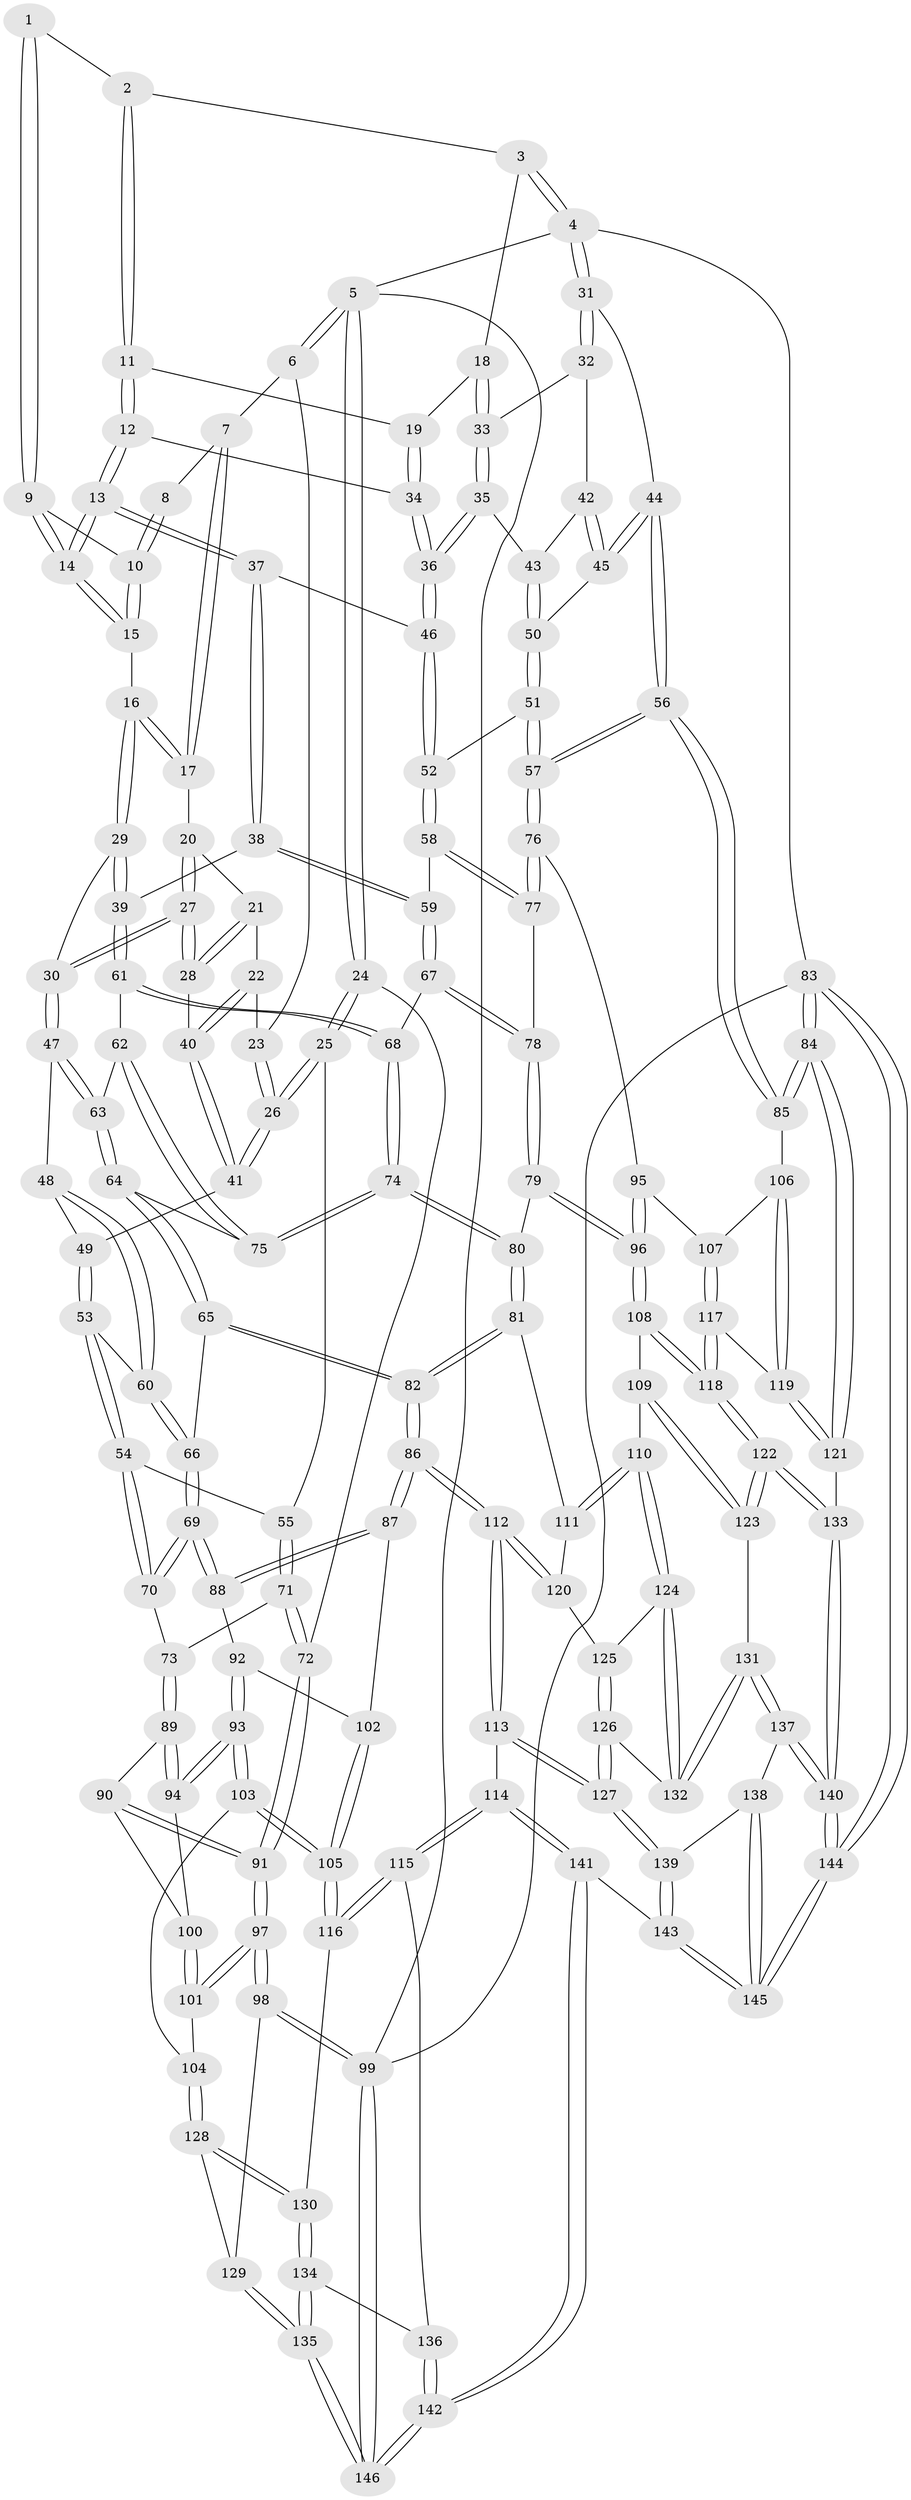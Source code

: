 // Generated by graph-tools (version 1.1) at 2025/38/03/09/25 02:38:42]
// undirected, 146 vertices, 362 edges
graph export_dot {
graph [start="1"]
  node [color=gray90,style=filled];
  1 [pos="+0.6450498966119286+0"];
  2 [pos="+0.719593608334091+0"];
  3 [pos="+0.909747952924932+0"];
  4 [pos="+1+0"];
  5 [pos="+0+0"];
  6 [pos="+0.24605045803208278+0"];
  7 [pos="+0.41223521325365975+0"];
  8 [pos="+0.5010792744354968+0"];
  9 [pos="+0.6272335045746218+0"];
  10 [pos="+0.5273721137535327+0.03521305148812686"];
  11 [pos="+0.7423719968926461+0.02065034727519116"];
  12 [pos="+0.6829232504424212+0.11290916933084275"];
  13 [pos="+0.6494371863654794+0.1337655834315356"];
  14 [pos="+0.6417196472250529+0.1196236964706582"];
  15 [pos="+0.5227194806650247+0.05618544157913823"];
  16 [pos="+0.4656161766076204+0.08021035088344128"];
  17 [pos="+0.4285280534560583+0.06046652844916617"];
  18 [pos="+0.8490420366048926+0.06602338322866062"];
  19 [pos="+0.8418860324366363+0.06911013109254091"];
  20 [pos="+0.4135684433844003+0.0688430775195384"];
  21 [pos="+0.3845082039129551+0.07242316964127843"];
  22 [pos="+0.2403123128510505+0.05853508032566362"];
  23 [pos="+0.23782571380332426+0"];
  24 [pos="+0+0.017515803914405922"];
  25 [pos="+0+0.07989564185464898"];
  26 [pos="+0+0.08747178210947144"];
  27 [pos="+0.383004747475839+0.21433254581612354"];
  28 [pos="+0.3406156646112715+0.17673239127776158"];
  29 [pos="+0.5075246457853567+0.22665951365449447"];
  30 [pos="+0.4053758385719746+0.2512732698978994"];
  31 [pos="+1+0"];
  32 [pos="+0.9483450753803648+0.10624073865220111"];
  33 [pos="+0.8853153685832842+0.08743835069769477"];
  34 [pos="+0.8104802696994607+0.10216159297151786"];
  35 [pos="+0.8489731272079228+0.20220634187542438"];
  36 [pos="+0.8110816749677454+0.20952759444356328"];
  37 [pos="+0.6416569324492095+0.1826141468078148"];
  38 [pos="+0.6204830035885059+0.21411597305049887"];
  39 [pos="+0.5706569467628433+0.24094980277215677"];
  40 [pos="+0.2226283147307828+0.10763928976413323"];
  41 [pos="+0.1790489835454538+0.14967275313899028"];
  42 [pos="+0.939609062103324+0.141093811954022"];
  43 [pos="+0.8736588035582411+0.20479713153929477"];
  44 [pos="+1+0.29059814646691784"];
  45 [pos="+0.9654890406043437+0.23118254709767197"];
  46 [pos="+0.8106158515384638+0.20995234343502975"];
  47 [pos="+0.40291976725562806+0.25477981954870604"];
  48 [pos="+0.32481837629921223+0.285119771156737"];
  49 [pos="+0.18063695413191275+0.16828221179977013"];
  50 [pos="+0.9229313521206085+0.2515534578278069"];
  51 [pos="+0.8877884567144213+0.3612420264509385"];
  52 [pos="+0.8157147273945756+0.3637346344587417"];
  53 [pos="+0.15195930943089003+0.31387656457818336"];
  54 [pos="+0.12932292500743212+0.3333635987727414"];
  55 [pos="+0.11267564628672573+0.3322932760787473"];
  56 [pos="+1+0.485549090035998"];
  57 [pos="+1+0.48395597562883336"];
  58 [pos="+0.7916654685549921+0.3779316318370997"];
  59 [pos="+0.7770808070470047+0.3771040417833294"];
  60 [pos="+0.27219039085245916+0.34431945946056813"];
  61 [pos="+0.5671009140919518+0.3621105200277893"];
  62 [pos="+0.508675822133582+0.38812105908135475"];
  63 [pos="+0.4160461353035747+0.3883330453914148"];
  64 [pos="+0.37355162602160774+0.4588444918507835"];
  65 [pos="+0.33647251582215915+0.47318208176090165"];
  66 [pos="+0.3164202772170819+0.47507873006011"];
  67 [pos="+0.6542264940482357+0.44651262615722764"];
  68 [pos="+0.622413671777958+0.4447874026038423"];
  69 [pos="+0.3095374437706933+0.48070762119236465"];
  70 [pos="+0.14965157086512765+0.46493372649780895"];
  71 [pos="+0+0.41262058456411266"];
  72 [pos="+0+0.4222959566185854"];
  73 [pos="+0.1174088118196059+0.5032062412860948"];
  74 [pos="+0.5367195407078154+0.5534821066544732"];
  75 [pos="+0.4828741951838968+0.5064282991564728"];
  76 [pos="+0.8512524220827519+0.5874009933426054"];
  77 [pos="+0.8204559977249701+0.5465152973569927"];
  78 [pos="+0.7026604851038794+0.5326375813408383"];
  79 [pos="+0.6654158552345748+0.6157257934342876"];
  80 [pos="+0.5391059209928424+0.6243756913821317"];
  81 [pos="+0.5351587338558698+0.631106040764108"];
  82 [pos="+0.4654620966803906+0.6755514231304807"];
  83 [pos="+1+1"];
  84 [pos="+1+0.8051436993161557"];
  85 [pos="+1+0.5263264877236872"];
  86 [pos="+0.45515123209740993+0.6864838117645301"];
  87 [pos="+0.4025664410900005+0.6722639399058122"];
  88 [pos="+0.2939910017150814+0.5393931139477647"];
  89 [pos="+0.11523472209096296+0.513683043508804"];
  90 [pos="+0+0.5905517430876673"];
  91 [pos="+0+0.5985596779112959"];
  92 [pos="+0.23390993145670128+0.6275656463434414"];
  93 [pos="+0.1800063146464835+0.6585850887725188"];
  94 [pos="+0.14860893724685467+0.6259303310767252"];
  95 [pos="+0.8312424912225277+0.6387710411506794"];
  96 [pos="+0.759896707004488+0.6778251139240866"];
  97 [pos="+0+0.7728813206575282"];
  98 [pos="+0+0.7856881426729703"];
  99 [pos="+0+1"];
  100 [pos="+0.06124087698050461+0.632180384103737"];
  101 [pos="+0.028160719282018444+0.7231729823337618"];
  102 [pos="+0.3462424617276872+0.6759307481916489"];
  103 [pos="+0.1768326068287853+0.7004684554377927"];
  104 [pos="+0.12431405266757031+0.7377665140254835"];
  105 [pos="+0.2499204098513991+0.7818666387405255"];
  106 [pos="+0.9187326359303584+0.7173500545012752"];
  107 [pos="+0.8638923420070446+0.6815362706791165"];
  108 [pos="+0.7476588765005484+0.7086211553258632"];
  109 [pos="+0.6953530258795668+0.746759542692712"];
  110 [pos="+0.639397897881775+0.7557938818332524"];
  111 [pos="+0.609661792375422+0.7271827929611588"];
  112 [pos="+0.44683454966207087+0.7417560492671501"];
  113 [pos="+0.4118783732316677+0.8285093295499419"];
  114 [pos="+0.32934004395536415+0.853756961215382"];
  115 [pos="+0.3092394344318662+0.8487441211177766"];
  116 [pos="+0.2580038565336913+0.7981707439394841"];
  117 [pos="+0.8501115057183446+0.7826528587516948"];
  118 [pos="+0.8157212411576676+0.8431150623919293"];
  119 [pos="+0.943688262169719+0.7647279185721633"];
  120 [pos="+0.5493694315878865+0.7896140613015217"];
  121 [pos="+0.9886969730685343+0.8178986746764753"];
  122 [pos="+0.8166365275294334+0.8569607189983575"];
  123 [pos="+0.7193072257436152+0.8518528983036469"];
  124 [pos="+0.6332430144875961+0.774063614452903"];
  125 [pos="+0.5555696920207531+0.7957156217189773"];
  126 [pos="+0.5772423316238026+0.8729639707419319"];
  127 [pos="+0.5110168115895815+0.9256202686169287"];
  128 [pos="+0.11218472989149843+0.7720988979403919"];
  129 [pos="+0.09690034216827291+0.7955885946888424"];
  130 [pos="+0.16479950300361962+0.8500570468887377"];
  131 [pos="+0.6733986751751053+0.8788824507857471"];
  132 [pos="+0.6240248354233716+0.8555414335340704"];
  133 [pos="+0.8598606223398971+0.9134957630597619"];
  134 [pos="+0.056392939943274656+1"];
  135 [pos="+0.04782720320965333+1"];
  136 [pos="+0.23840130366881668+0.9124304069545294"];
  137 [pos="+0.6789773422628658+0.9111789588259406"];
  138 [pos="+0.6632422629209008+0.9641112184779201"];
  139 [pos="+0.5132083897511694+0.9421680388277549"];
  140 [pos="+0.8551014496261754+0.9791114029276698"];
  141 [pos="+0.355395242388262+1"];
  142 [pos="+0.3520764046287836+1"];
  143 [pos="+0.46803334195894636+1"];
  144 [pos="+0.8894901582185086+1"];
  145 [pos="+0.7897396833032072+1"];
  146 [pos="+0+1"];
  1 -- 2;
  1 -- 9;
  1 -- 9;
  2 -- 3;
  2 -- 11;
  2 -- 11;
  3 -- 4;
  3 -- 4;
  3 -- 18;
  4 -- 5;
  4 -- 31;
  4 -- 31;
  4 -- 83;
  5 -- 6;
  5 -- 6;
  5 -- 24;
  5 -- 24;
  5 -- 99;
  6 -- 7;
  6 -- 23;
  7 -- 8;
  7 -- 17;
  7 -- 17;
  8 -- 10;
  8 -- 10;
  9 -- 10;
  9 -- 14;
  9 -- 14;
  10 -- 15;
  10 -- 15;
  11 -- 12;
  11 -- 12;
  11 -- 19;
  12 -- 13;
  12 -- 13;
  12 -- 34;
  13 -- 14;
  13 -- 14;
  13 -- 37;
  13 -- 37;
  14 -- 15;
  14 -- 15;
  15 -- 16;
  16 -- 17;
  16 -- 17;
  16 -- 29;
  16 -- 29;
  17 -- 20;
  18 -- 19;
  18 -- 33;
  18 -- 33;
  19 -- 34;
  19 -- 34;
  20 -- 21;
  20 -- 27;
  20 -- 27;
  21 -- 22;
  21 -- 28;
  21 -- 28;
  22 -- 23;
  22 -- 40;
  22 -- 40;
  23 -- 26;
  23 -- 26;
  24 -- 25;
  24 -- 25;
  24 -- 72;
  25 -- 26;
  25 -- 26;
  25 -- 55;
  26 -- 41;
  26 -- 41;
  27 -- 28;
  27 -- 28;
  27 -- 30;
  27 -- 30;
  28 -- 40;
  29 -- 30;
  29 -- 39;
  29 -- 39;
  30 -- 47;
  30 -- 47;
  31 -- 32;
  31 -- 32;
  31 -- 44;
  32 -- 33;
  32 -- 42;
  33 -- 35;
  33 -- 35;
  34 -- 36;
  34 -- 36;
  35 -- 36;
  35 -- 36;
  35 -- 43;
  36 -- 46;
  36 -- 46;
  37 -- 38;
  37 -- 38;
  37 -- 46;
  38 -- 39;
  38 -- 59;
  38 -- 59;
  39 -- 61;
  39 -- 61;
  40 -- 41;
  40 -- 41;
  41 -- 49;
  42 -- 43;
  42 -- 45;
  42 -- 45;
  43 -- 50;
  43 -- 50;
  44 -- 45;
  44 -- 45;
  44 -- 56;
  44 -- 56;
  45 -- 50;
  46 -- 52;
  46 -- 52;
  47 -- 48;
  47 -- 63;
  47 -- 63;
  48 -- 49;
  48 -- 60;
  48 -- 60;
  49 -- 53;
  49 -- 53;
  50 -- 51;
  50 -- 51;
  51 -- 52;
  51 -- 57;
  51 -- 57;
  52 -- 58;
  52 -- 58;
  53 -- 54;
  53 -- 54;
  53 -- 60;
  54 -- 55;
  54 -- 70;
  54 -- 70;
  55 -- 71;
  55 -- 71;
  56 -- 57;
  56 -- 57;
  56 -- 85;
  56 -- 85;
  57 -- 76;
  57 -- 76;
  58 -- 59;
  58 -- 77;
  58 -- 77;
  59 -- 67;
  59 -- 67;
  60 -- 66;
  60 -- 66;
  61 -- 62;
  61 -- 68;
  61 -- 68;
  62 -- 63;
  62 -- 75;
  62 -- 75;
  63 -- 64;
  63 -- 64;
  64 -- 65;
  64 -- 65;
  64 -- 75;
  65 -- 66;
  65 -- 82;
  65 -- 82;
  66 -- 69;
  66 -- 69;
  67 -- 68;
  67 -- 78;
  67 -- 78;
  68 -- 74;
  68 -- 74;
  69 -- 70;
  69 -- 70;
  69 -- 88;
  69 -- 88;
  70 -- 73;
  71 -- 72;
  71 -- 72;
  71 -- 73;
  72 -- 91;
  72 -- 91;
  73 -- 89;
  73 -- 89;
  74 -- 75;
  74 -- 75;
  74 -- 80;
  74 -- 80;
  76 -- 77;
  76 -- 77;
  76 -- 95;
  77 -- 78;
  78 -- 79;
  78 -- 79;
  79 -- 80;
  79 -- 96;
  79 -- 96;
  80 -- 81;
  80 -- 81;
  81 -- 82;
  81 -- 82;
  81 -- 111;
  82 -- 86;
  82 -- 86;
  83 -- 84;
  83 -- 84;
  83 -- 144;
  83 -- 144;
  83 -- 99;
  84 -- 85;
  84 -- 85;
  84 -- 121;
  84 -- 121;
  85 -- 106;
  86 -- 87;
  86 -- 87;
  86 -- 112;
  86 -- 112;
  87 -- 88;
  87 -- 88;
  87 -- 102;
  88 -- 92;
  89 -- 90;
  89 -- 94;
  89 -- 94;
  90 -- 91;
  90 -- 91;
  90 -- 100;
  91 -- 97;
  91 -- 97;
  92 -- 93;
  92 -- 93;
  92 -- 102;
  93 -- 94;
  93 -- 94;
  93 -- 103;
  93 -- 103;
  94 -- 100;
  95 -- 96;
  95 -- 96;
  95 -- 107;
  96 -- 108;
  96 -- 108;
  97 -- 98;
  97 -- 98;
  97 -- 101;
  97 -- 101;
  98 -- 99;
  98 -- 99;
  98 -- 129;
  99 -- 146;
  99 -- 146;
  100 -- 101;
  100 -- 101;
  101 -- 104;
  102 -- 105;
  102 -- 105;
  103 -- 104;
  103 -- 105;
  103 -- 105;
  104 -- 128;
  104 -- 128;
  105 -- 116;
  105 -- 116;
  106 -- 107;
  106 -- 119;
  106 -- 119;
  107 -- 117;
  107 -- 117;
  108 -- 109;
  108 -- 118;
  108 -- 118;
  109 -- 110;
  109 -- 123;
  109 -- 123;
  110 -- 111;
  110 -- 111;
  110 -- 124;
  110 -- 124;
  111 -- 120;
  112 -- 113;
  112 -- 113;
  112 -- 120;
  112 -- 120;
  113 -- 114;
  113 -- 127;
  113 -- 127;
  114 -- 115;
  114 -- 115;
  114 -- 141;
  114 -- 141;
  115 -- 116;
  115 -- 116;
  115 -- 136;
  116 -- 130;
  117 -- 118;
  117 -- 118;
  117 -- 119;
  118 -- 122;
  118 -- 122;
  119 -- 121;
  119 -- 121;
  120 -- 125;
  121 -- 133;
  122 -- 123;
  122 -- 123;
  122 -- 133;
  122 -- 133;
  123 -- 131;
  124 -- 125;
  124 -- 132;
  124 -- 132;
  125 -- 126;
  125 -- 126;
  126 -- 127;
  126 -- 127;
  126 -- 132;
  127 -- 139;
  127 -- 139;
  128 -- 129;
  128 -- 130;
  128 -- 130;
  129 -- 135;
  129 -- 135;
  130 -- 134;
  130 -- 134;
  131 -- 132;
  131 -- 132;
  131 -- 137;
  131 -- 137;
  133 -- 140;
  133 -- 140;
  134 -- 135;
  134 -- 135;
  134 -- 136;
  135 -- 146;
  135 -- 146;
  136 -- 142;
  136 -- 142;
  137 -- 138;
  137 -- 140;
  137 -- 140;
  138 -- 139;
  138 -- 145;
  138 -- 145;
  139 -- 143;
  139 -- 143;
  140 -- 144;
  140 -- 144;
  141 -- 142;
  141 -- 142;
  141 -- 143;
  142 -- 146;
  142 -- 146;
  143 -- 145;
  143 -- 145;
  144 -- 145;
  144 -- 145;
}
